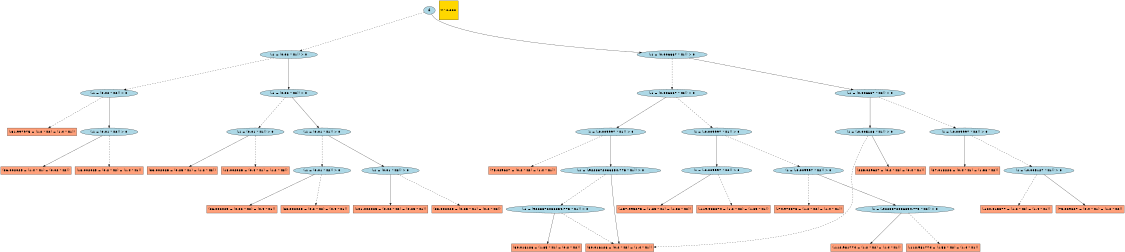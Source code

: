 digraph G { 
graph [ fontname = "Helvetica",fontsize="16",ratio = "auto",
        size="7.5,10",ranksep="2.00" ];
node [fontsize="16"];
"46955" [label="(33.002025 + (0.25 * x1) + (1.2 * x2))",fillcolor=lightsalmon,color=black,shape=box,style=filled];
"49169" [label="(-1 + (0.01 * x2)) > 0",fillcolor=lightblue,color=black,shape=ellipse,style=filled];
"46739" [label="(18.002025 + (0.4 * x1) + (1.2 * x2))",fillcolor=lightsalmon,color=black,shape=box,style=filled];
"56346" [label="(1 + (-0.009997 * x2)) > 0",fillcolor=lightblue,color=black,shape=ellipse,style=filled];
"57430" [label="(1 + (-0.005128 * x1)) > 0",fillcolor=lightblue,color=black,shape=ellipse,style=filled];
"52084" [label="(-112.981774 + (1.2 * x2) + (1.4 * x1))",fillcolor=lightsalmon,color=black,shape=box,style=filled];
"56322" [label="(1 + (-0.005127 * x1)) > 0",fillcolor=lightblue,color=black,shape=ellipse,style=filled];
"54907" [label="(75.029627 + (0.2 * x2) + (1.4 * x1))",fillcolor=lightsalmon,color=black,shape=box,style=filled];
"56155" [label="(75.029627 + (0.4 * x1) + (1.2 * x2))",fillcolor=lightsalmon,color=black,shape=box,style=filled];
"49705" [label="(-1 + (0.02 * x1)) > 0",fillcolor=lightblue,color=black,shape=ellipse,style=filled];
"56158" [label="(37.018226 + (0.4 * x1) + (1.58 * x2))",fillcolor=lightsalmon,color=black,shape=box,style=filled];
"11426" [label="(36.002025 + (1.4 * x1) + (0.02 * x2))",fillcolor=lightsalmon,color=black,shape=box,style=filled];
"45692" [label="(-31.997975 + (1.2 * x2) + (1.4 * x1))",fillcolor=lightsalmon,color=black,shape=box,style=filled];
"55664" [label="(-1 + (-9223372036854.775 * x1)) > 0",fillcolor=lightblue,color=black,shape=ellipse,style=filled];
"46420" [label="(-1 + (0.02 * x2)) > 0",fillcolor=lightblue,color=black,shape=ellipse,style=filled];
"48943" [label="(83.002025 + (0.25 * x1) + (0.2 * x2))",fillcolor=lightsalmon,color=black,shape=box,style=filled];
"55665" [label="(1 + (-0.009997 * x1)) > 0",fillcolor=lightblue,color=black,shape=ellipse,style=filled];
"52421" [label="(1 + (-0.009997 * x2)) > 0",fillcolor=lightblue,color=black,shape=ellipse,style=filled];
"46320" [label="(-1 + (0.01 * x2)) > 0",fillcolor=lightblue,color=black,shape=ellipse,style=filled];
"55666" [label="(-1 + (0.006667 * x2)) > 0",fillcolor=lightblue,color=black,shape=ellipse,style=filled];
"52420" [label="(1 + (-9223372036854.775 * x2)) > 0",fillcolor=lightblue,color=black,shape=ellipse,style=filled];
"57265" [label="(225.029627 + (0.2 * x2) + (0.4 * x1))",fillcolor=lightsalmon,color=black,shape=box,style=filled];
"47155" [label="(-1 + (0.01 * x1)) > 0",fillcolor=lightblue,color=black,shape=ellipse,style=filled];
"49686" [label="(-1 + (0.01 * x1)) > 0",fillcolor=lightblue,color=black,shape=ellipse,style=filled];
"49431" [label="(101.002025 + (0.02 * x2) + (0.25 * x1))",fillcolor=lightsalmon,color=black,shape=box,style=filled];
"49432" [label="(-1 + (0.01 * x2)) > 0",fillcolor=lightblue,color=black,shape=ellipse,style=filled];
"52795" [label="(1 + (-0.009997 * x1)) > 0",fillcolor=lightblue,color=black,shape=ellipse,style=filled];
"48728" [label="(68.002025 + (0.2 * x2) + (0.4 * x1))",fillcolor=lightsalmon,color=black,shape=box,style=filled];
"52610" [label="(-119.983874 + (1.2 * x2) + (1.85 * x1))",fillcolor=lightsalmon,color=black,shape=box,style=filled];
"20995" [label="(86.002025 + (0.02 * x2) + (0.4 * x1))",fillcolor=lightsalmon,color=black,shape=box,style=filled];
"55594" [label="(-1 + (9223372036854.775 * x1)) > 0",fillcolor=lightblue,color=black,shape=ellipse,style=filled];
"52611" [label="(-157.995275 + (1.85 * x1) + (1.58 * x2))",fillcolor=lightsalmon,color=black,shape=box,style=filled];
"52612" [label="(1 + (-0.009997 * x2)) > 0",fillcolor=lightblue,color=black,shape=ellipse,style=filled];
"55387" [label="(30.016126 + (1.85 * x1) + (0.2 * x2))",fillcolor=lightsalmon,color=black,shape=box,style=filled];
"52415" [label="(-112.981774 + (1.58 * x2) + (1.4 * x1))",fillcolor=lightsalmon,color=black,shape=box,style=filled];
"52414" [label="(-74.970373 + (1.2 * x2) + (1.4 * x1))",fillcolor=lightsalmon,color=black,shape=box,style=filled];
"52983" [label="(-120.015377 + (1.2 * x2) + (1.4 * x1))",fillcolor=lightsalmon,color=black,shape=box,style=filled];
"46246" [label="(18.002025 + (0.2 * x2) + (1.4 * x1))",fillcolor=lightsalmon,color=black,shape=box,style=filled];
"55120" [label="(30.016126 + (0.2 * x2) + (1.4 * x1))",fillcolor=lightsalmon,color=black,shape=box,style=filled];
"57445" [label="d",fillcolor=lightblue,color=black,shape=ellipse,style=filled];
"_temp_" [label="V^2-000",fillcolor=gold1,color=black,shape=square,style=filled];
"57444" [label="(-1 + (0.006667 * x1)) > 0",fillcolor=lightblue,color=black,shape=ellipse,style=filled];
"57443" [label="(-1 + (0.006667 * x2)) > 0",fillcolor=lightblue,color=black,shape=ellipse,style=filled];
"49687" [label="(-1 + (0.02 * x2)) > 0",fillcolor=lightblue,color=black,shape=ellipse,style=filled];
"49169" -> "48728" [color=black,style=dashed];
"49169" -> "20995" [color=black,style=solid];
"56346" -> "56158" [color=black,style=solid];
"56346" -> "56322" [color=black,style=dashed];
"57430" -> "57265" [color=black,style=solid];
"57430" -> "55120" [color=black,style=dashed];
"56322" -> "56155" [color=black,style=solid];
"56322" -> "52983" [color=black,style=dashed];
"49705" -> "46420" [color=black,style=dashed];
"49705" -> "49687" [color=black,style=solid];
"55664" -> "55120" [color=black,style=solid];
"55664" -> "55594" [color=black,style=dashed];
"46420" -> "45692" [color=black,style=dashed];
"46420" -> "46320" [color=black,style=solid];
"55665" -> "55664" [color=black,style=solid];
"55665" -> "54907" [color=black,style=dashed];
"52421" -> "52414" [color=black,style=dashed];
"52421" -> "52420" [color=black,style=solid];
"46320" -> "11426" [color=black,style=solid];
"46320" -> "46246" [color=black,style=dashed];
"55666" -> "52795" [color=black,style=dashed];
"55666" -> "55665" [color=black,style=solid];
"52420" -> "52415" [color=black,style=dashed];
"52420" -> "52084" [color=black,style=solid];
"47155" -> "46955" [color=black,style=solid];
"47155" -> "46739" [color=black,style=dashed];
"49686" -> "49169" [color=black,style=dashed];
"49686" -> "49432" [color=black,style=solid];
"49432" -> "49431" [color=black,style=solid];
"49432" -> "48943" [color=black,style=dashed];
"52795" -> "52421" [color=black,style=dashed];
"52795" -> "52612" [color=black,style=solid];
"55594" -> "55387" [color=black,style=solid];
"55594" -> "55120" [color=black,style=dashed];
"52612" -> "52610" [color=black,style=dashed];
"52612" -> "52611" [color=black,style=solid];
"57445" -> "49705" [color=black,style=dashed];
"57445" -> "57444" [color=black,style=solid];
"57444" -> "55666" [color=black,style=dashed];
"57444" -> "57443" [color=black,style=solid];
"57443" -> "56346" [color=black,style=dashed];
"57443" -> "57430" [color=black,style=solid];
"49687" -> "49686" [color=black,style=solid];
"49687" -> "47155" [color=black,style=dashed];
}
